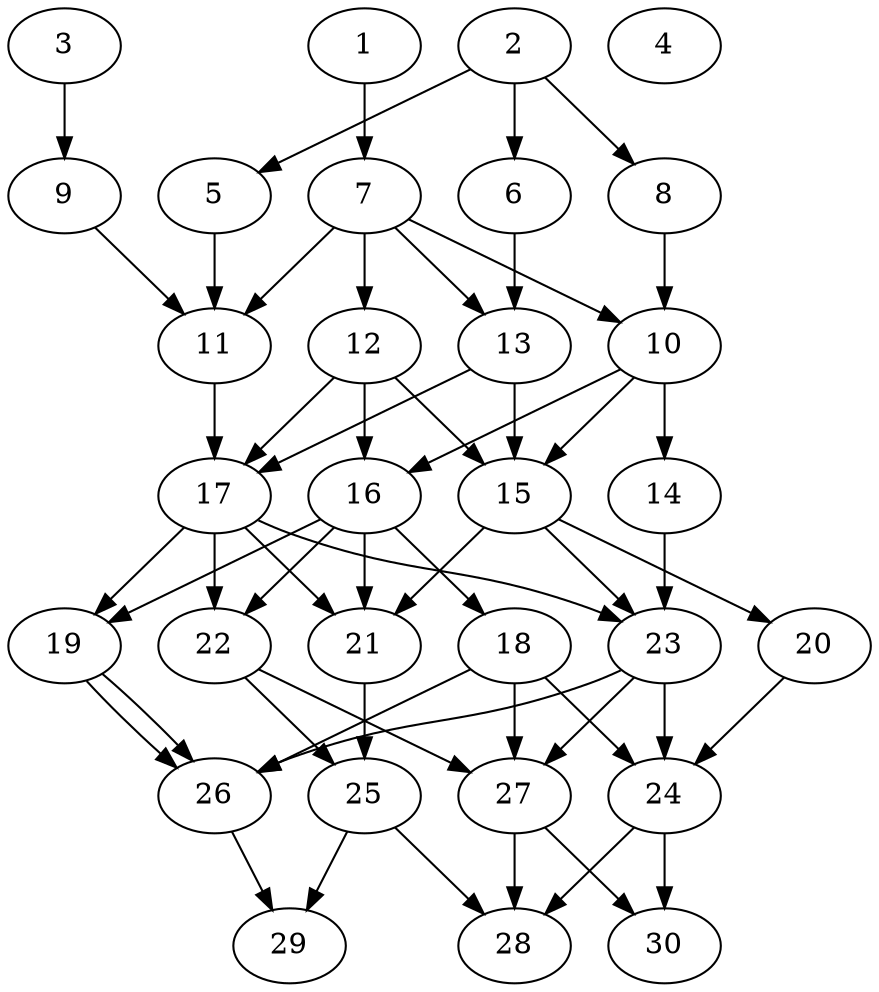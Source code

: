 // DAG automatically generated by daggen at Thu Oct  3 14:04:17 2019
// ./daggen --dot -n 30 --ccr 0.4 --fat 0.5 --regular 0.7 --density 0.6 --mindata 5242880 --maxdata 52428800 
digraph G {
  1 [size="16325120", alpha="0.19", expect_size="6530048"] 
  1 -> 7 [size ="6530048"]
  2 [size="129290240", alpha="0.16", expect_size="51716096"] 
  2 -> 5 [size ="51716096"]
  2 -> 6 [size ="51716096"]
  2 -> 8 [size ="51716096"]
  3 [size="84659200", alpha="0.16", expect_size="33863680"] 
  3 -> 9 [size ="33863680"]
  4 [size="29465600", alpha="0.18", expect_size="11786240"] 
  5 [size="40785920", alpha="0.09", expect_size="16314368"] 
  5 -> 11 [size ="16314368"]
  6 [size="45905920", alpha="0.08", expect_size="18362368"] 
  6 -> 13 [size ="18362368"]
  7 [size="109304320", alpha="0.12", expect_size="43721728"] 
  7 -> 10 [size ="43721728"]
  7 -> 11 [size ="43721728"]
  7 -> 12 [size ="43721728"]
  7 -> 13 [size ="43721728"]
  8 [size="61857280", alpha="0.11", expect_size="24742912"] 
  8 -> 10 [size ="24742912"]
  9 [size="93867520", alpha="0.18", expect_size="37547008"] 
  9 -> 11 [size ="37547008"]
  10 [size="20247040", alpha="0.03", expect_size="8098816"] 
  10 -> 14 [size ="8098816"]
  10 -> 15 [size ="8098816"]
  10 -> 16 [size ="8098816"]
  11 [size="74406400", alpha="0.17", expect_size="29762560"] 
  11 -> 17 [size ="29762560"]
  12 [size="68185600", alpha="0.08", expect_size="27274240"] 
  12 -> 15 [size ="27274240"]
  12 -> 16 [size ="27274240"]
  12 -> 17 [size ="27274240"]
  13 [size="42403840", alpha="0.01", expect_size="16961536"] 
  13 -> 15 [size ="16961536"]
  13 -> 17 [size ="16961536"]
  14 [size="19868160", alpha="0.06", expect_size="7947264"] 
  14 -> 23 [size ="7947264"]
  15 [size="125457920", alpha="0.10", expect_size="50183168"] 
  15 -> 20 [size ="50183168"]
  15 -> 21 [size ="50183168"]
  15 -> 23 [size ="50183168"]
  16 [size="60026880", alpha="0.03", expect_size="24010752"] 
  16 -> 18 [size ="24010752"]
  16 -> 19 [size ="24010752"]
  16 -> 21 [size ="24010752"]
  16 -> 22 [size ="24010752"]
  17 [size="106045440", alpha="0.04", expect_size="42418176"] 
  17 -> 19 [size ="42418176"]
  17 -> 21 [size ="42418176"]
  17 -> 22 [size ="42418176"]
  17 -> 23 [size ="42418176"]
  18 [size="60789760", alpha="0.03", expect_size="24315904"] 
  18 -> 24 [size ="24315904"]
  18 -> 26 [size ="24315904"]
  18 -> 27 [size ="24315904"]
  19 [size="126231040", alpha="0.12", expect_size="50492416"] 
  19 -> 26 [size ="50492416"]
  19 -> 26 [size ="50492416"]
  20 [size="117268480", alpha="0.19", expect_size="46907392"] 
  20 -> 24 [size ="46907392"]
  21 [size="19092480", alpha="0.08", expect_size="7636992"] 
  21 -> 25 [size ="7636992"]
  22 [size="116531200", alpha="0.16", expect_size="46612480"] 
  22 -> 25 [size ="46612480"]
  22 -> 27 [size ="46612480"]
  23 [size="43560960", alpha="0.16", expect_size="17424384"] 
  23 -> 24 [size ="17424384"]
  23 -> 26 [size ="17424384"]
  23 -> 27 [size ="17424384"]
  24 [size="47370240", alpha="0.18", expect_size="18948096"] 
  24 -> 28 [size ="18948096"]
  24 -> 30 [size ="18948096"]
  25 [size="83087360", alpha="0.06", expect_size="33234944"] 
  25 -> 28 [size ="33234944"]
  25 -> 29 [size ="33234944"]
  26 [size="22515200", alpha="0.19", expect_size="9006080"] 
  26 -> 29 [size ="9006080"]
  27 [size="37562880", alpha="0.08", expect_size="15025152"] 
  27 -> 28 [size ="15025152"]
  27 -> 30 [size ="15025152"]
  28 [size="60203520", alpha="0.06", expect_size="24081408"] 
  29 [size="76288000", alpha="0.18", expect_size="30515200"] 
  30 [size="27409920", alpha="0.10", expect_size="10963968"] 
}
